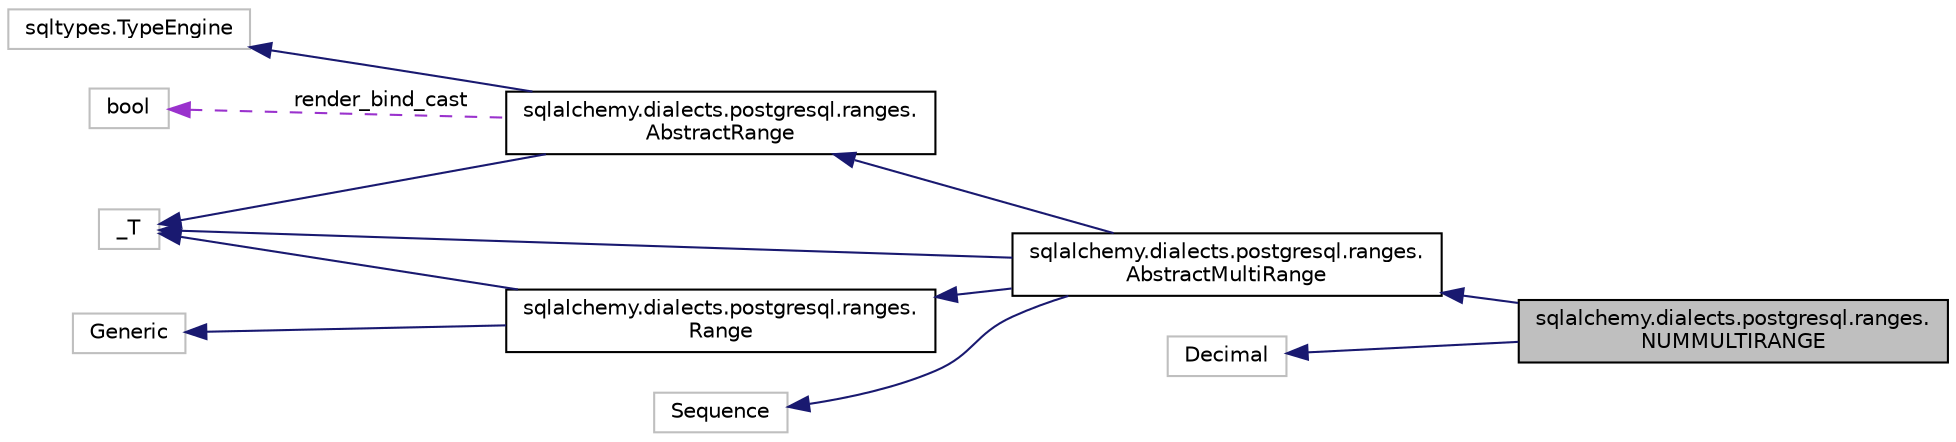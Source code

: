 digraph "sqlalchemy.dialects.postgresql.ranges.NUMMULTIRANGE"
{
 // LATEX_PDF_SIZE
  edge [fontname="Helvetica",fontsize="10",labelfontname="Helvetica",labelfontsize="10"];
  node [fontname="Helvetica",fontsize="10",shape=record];
  rankdir="LR";
  Node1 [label="sqlalchemy.dialects.postgresql.ranges.\lNUMMULTIRANGE",height=0.2,width=0.4,color="black", fillcolor="grey75", style="filled", fontcolor="black",tooltip=" "];
  Node2 -> Node1 [dir="back",color="midnightblue",fontsize="10",style="solid",fontname="Helvetica"];
  Node2 [label="sqlalchemy.dialects.postgresql.ranges.\lAbstractMultiRange",height=0.2,width=0.4,color="black", fillcolor="white", style="filled",URL="$classsqlalchemy_1_1dialects_1_1postgresql_1_1ranges_1_1AbstractMultiRange.html",tooltip=" "];
  Node3 -> Node2 [dir="back",color="midnightblue",fontsize="10",style="solid",fontname="Helvetica"];
  Node3 [label="sqlalchemy.dialects.postgresql.ranges.\lAbstractRange",height=0.2,width=0.4,color="black", fillcolor="white", style="filled",URL="$classsqlalchemy_1_1dialects_1_1postgresql_1_1ranges_1_1AbstractRange.html",tooltip=" "];
  Node4 -> Node3 [dir="back",color="midnightblue",fontsize="10",style="solid",fontname="Helvetica"];
  Node4 [label="sqltypes.TypeEngine",height=0.2,width=0.4,color="grey75", fillcolor="white", style="filled",tooltip=" "];
  Node5 -> Node3 [dir="back",color="midnightblue",fontsize="10",style="solid",fontname="Helvetica"];
  Node5 [label="_T",height=0.2,width=0.4,color="grey75", fillcolor="white", style="filled",tooltip=" "];
  Node6 -> Node3 [dir="back",color="darkorchid3",fontsize="10",style="dashed",label=" render_bind_cast" ,fontname="Helvetica"];
  Node6 [label="bool",height=0.2,width=0.4,color="grey75", fillcolor="white", style="filled",tooltip=" "];
  Node7 -> Node2 [dir="back",color="midnightblue",fontsize="10",style="solid",fontname="Helvetica"];
  Node7 [label="Sequence",height=0.2,width=0.4,color="grey75", fillcolor="white", style="filled",tooltip=" "];
  Node8 -> Node2 [dir="back",color="midnightblue",fontsize="10",style="solid",fontname="Helvetica"];
  Node8 [label="sqlalchemy.dialects.postgresql.ranges.\lRange",height=0.2,width=0.4,color="black", fillcolor="white", style="filled",URL="$classsqlalchemy_1_1dialects_1_1postgresql_1_1ranges_1_1Range.html",tooltip=" "];
  Node9 -> Node8 [dir="back",color="midnightblue",fontsize="10",style="solid",fontname="Helvetica"];
  Node9 [label="Generic",height=0.2,width=0.4,color="grey75", fillcolor="white", style="filled",tooltip=" "];
  Node5 -> Node8 [dir="back",color="midnightblue",fontsize="10",style="solid",fontname="Helvetica"];
  Node5 -> Node2 [dir="back",color="midnightblue",fontsize="10",style="solid",fontname="Helvetica"];
  Node10 -> Node1 [dir="back",color="midnightblue",fontsize="10",style="solid",fontname="Helvetica"];
  Node10 [label="Decimal",height=0.2,width=0.4,color="grey75", fillcolor="white", style="filled",tooltip=" "];
}
